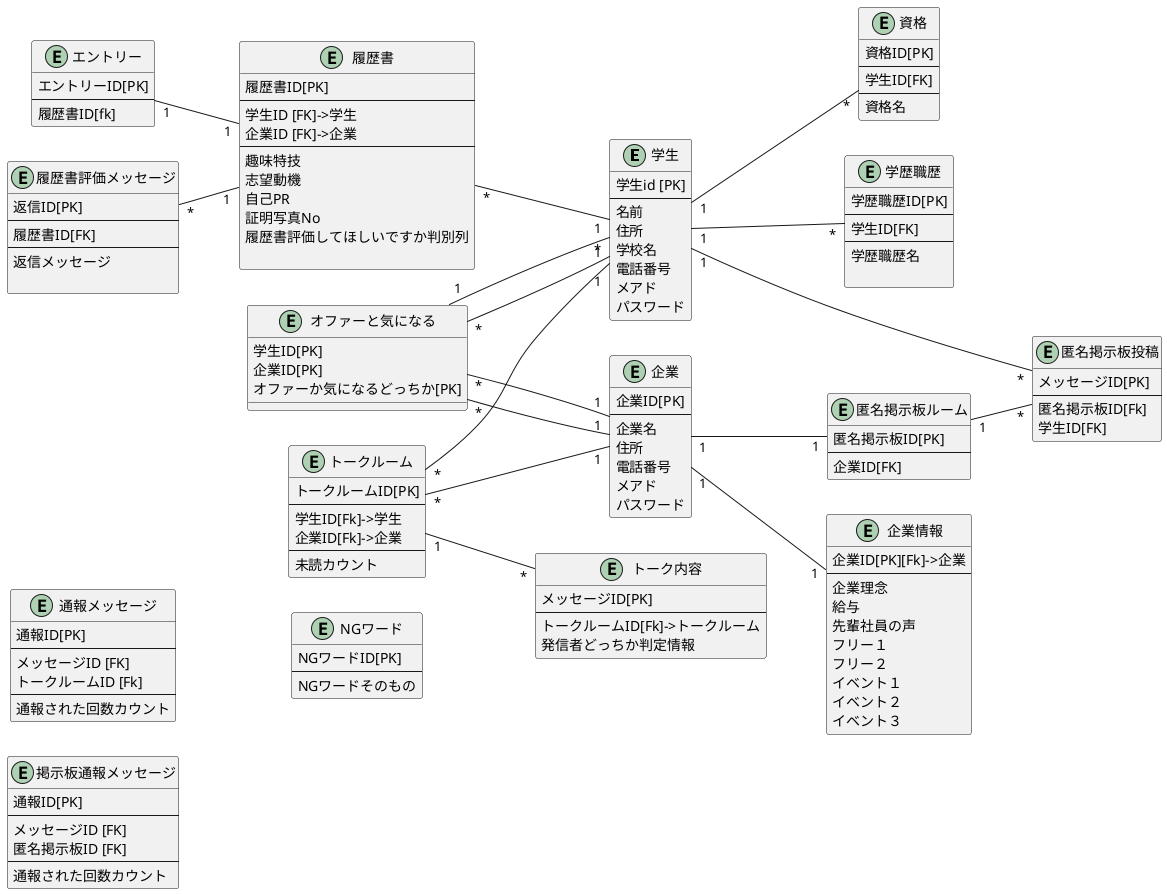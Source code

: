 @startuml
left to right direction

entity 学生 {
  学生id [PK]
  --
  名前
  住所
  学校名
  電話番号
  メアド
  パスワード
}

entity 企業 {
    企業ID[PK]
    --
    企業名
    住所
    電話番号
    メアド
    パスワード
}

entity 履歴書 {
    履歴書ID[PK]
    --
    学生ID [FK]->学生
    企業ID [FK]->企業
    --
    趣味特技
    志望動機
    自己PR
    証明写真No
    履歴書評価してほしいですか判別列

}

entity 学歴職歴 {
        学歴職歴ID[PK]
        --
        学生ID[FK]
        --
        学歴職歴名

}

entity 資格 {
        資格ID[PK]
        --
        学生ID[FK]
        --
        資格名
}

entity 匿名掲示板ルーム {
    匿名掲示板ID[PK]
    --
    企業ID[FK]
}

entity 匿名掲示板投稿 {
    メッセージID[PK]
    --
    匿名掲示板ID[Fk]
    学生ID[FK]
}

entity トークルーム {
    トークルームID[PK]
    --
    学生ID[Fk]->学生
    企業ID[Fk]->企業
    --
    未読カウント
}

entity トーク内容 {
    メッセージID[PK]
    --
    トークルームID[Fk]->トークルーム
    発信者どっちか判定情報
}

entity 企業情報{
     企業ID[PK][Fk]->企業
     --
     企業理念
     給与
     先輩社員の声
     フリー１
     フリー２
     イベント１
     イベント２
     イベント３
}

entity エントリー{
        エントリーID[PK]
        --
        履歴書ID[fk]
}

entity 履歴書評価メッセージ{
    返信ID[PK]
    --
    履歴書ID[FK]
    --
    返信メッセージ

}

entity 通報メッセージ{
    通報ID[PK]
    --
    メッセージID [FK]
    トークルームID [Fk]
    --
    通報された回数カウント
}

entity 掲示板通報メッセージ{
    通報ID[PK]
    --
    メッセージID [FK]
    匿名掲示板ID [FK]
    --
    通報された回数カウント
}

entity NGワード{
    NGワードID[PK]
    --
    NGワードそのもの
}

entity オファーと気になる{
    学生ID[PK]
    企業ID[PK]
    オファーか気になるどっちか[PK]
}

学生 "1"--"*" 学歴職歴
学生 "1"--"*" 資格
履歴書 "*"--"1" 学生

企業 "1"--"1" 匿名掲示板ルーム
匿名掲示板ルーム "1"--"*" 匿名掲示板投稿
学生 "1"--"*" 匿名掲示板投稿

トークルーム "*"--"1" 学生
トークルーム "*"--"1" 企業

トークルーム "1"--"*" トーク内容

企業 "1"--"1" 企業情報

エントリー "1"--"1"履歴書

履歴書評価メッセージ "*"--"1" 履歴書

オファーと気になる "*"--"1" 学生
オファーと気になる "1"--"*" 学生

オファーと気になる "*"--"1" 企業
オファーと気になる "*"--"1" 企業